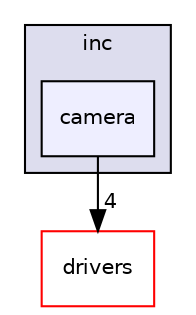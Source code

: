digraph "camera" {
  compound=true
  node [ fontsize="10", fontname="Helvetica"];
  edge [ labelfontsize="10", labelfontname="Helvetica"];
  subgraph clusterdir_832ddefc25d1a6348a251c0f59784421 {
    graph [ bgcolor="#ddddee", pencolor="black", label="inc" fontname="Helvetica", fontsize="10", URL="dir_832ddefc25d1a6348a251c0f59784421.html"]
  dir_67d555ee5135b74525f24dddc339b88c [shape=box, label="camera", style="filled", fillcolor="#eeeeff", pencolor="black", URL="dir_67d555ee5135b74525f24dddc339b88c.html"];
  }
  dir_08ce54ab20ebf3a819d624811685620e [shape=box label="drivers" fillcolor="white" style="filled" color="red" URL="dir_08ce54ab20ebf3a819d624811685620e.html"];
  dir_67d555ee5135b74525f24dddc339b88c->dir_08ce54ab20ebf3a819d624811685620e [headlabel="4", labeldistance=1.5 headhref="dir_000043_000006.html"];
}
